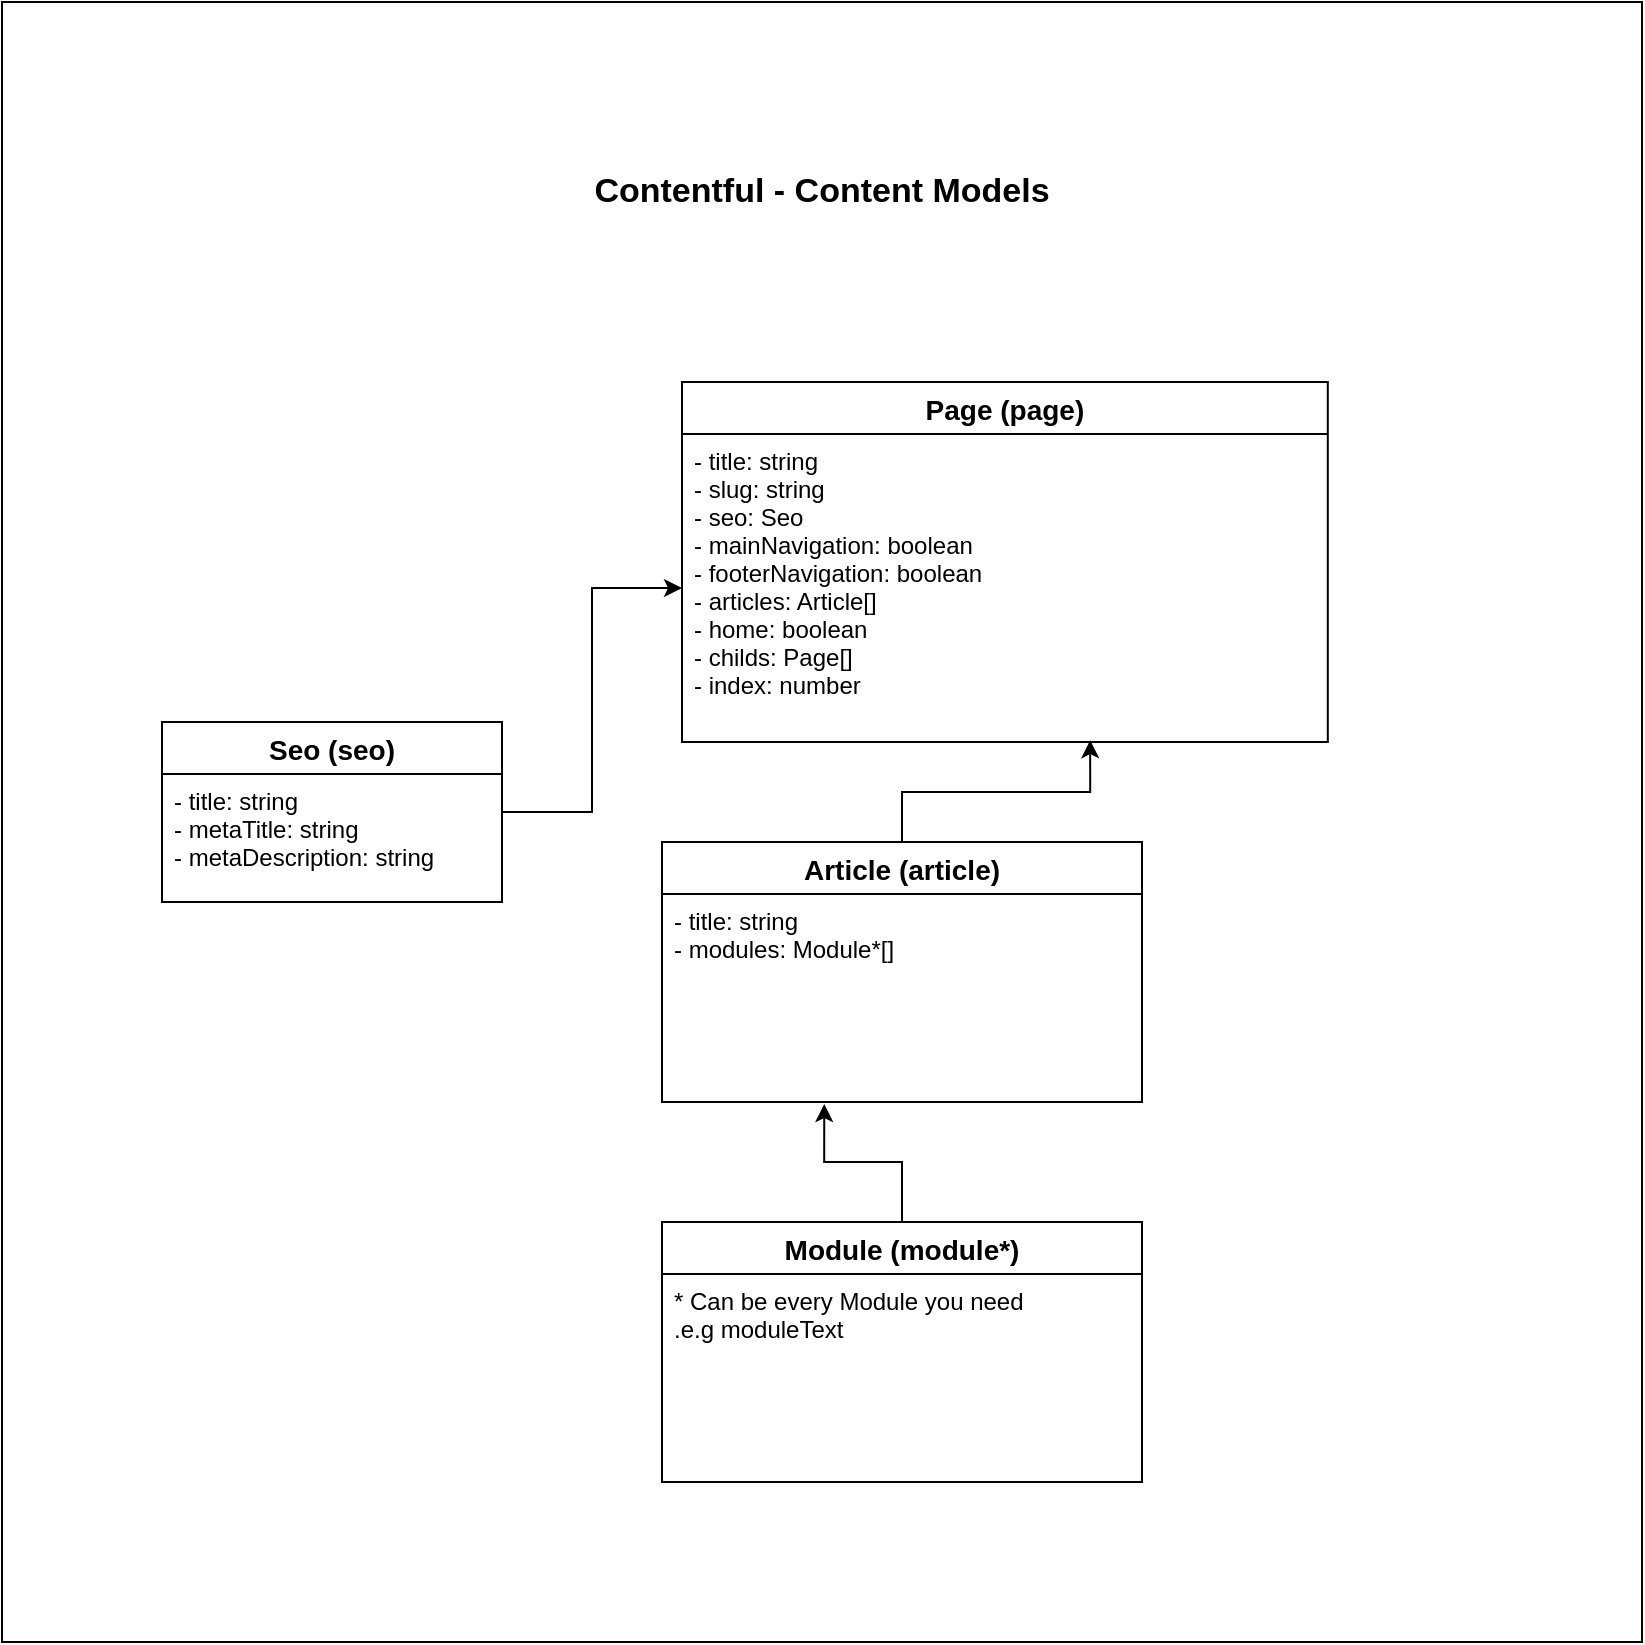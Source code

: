 <mxfile version="15.4.1" type="device"><diagram id="Q88pZ_cOadBDxaPNdxvm" name="Page-1"><mxGraphModel dx="1710" dy="1663" grid="1" gridSize="10" guides="1" tooltips="1" connect="1" arrows="1" fold="1" page="1" pageScale="1" pageWidth="827" pageHeight="1169" math="0" shadow="0"><root><mxCell id="0"/><mxCell id="1" parent="0"/><mxCell id="b5Fmul9cxeIhbkJjzPmF-8" value="" style="whiteSpace=wrap;html=1;aspect=fixed;" parent="1" vertex="1"><mxGeometry x="-50" y="-140" width="820" height="820" as="geometry"/></mxCell><mxCell id="b5Fmul9cxeIhbkJjzPmF-7" value="" style="group" parent="1" vertex="1" connectable="0"><mxGeometry x="30" y="50" width="582.9" height="550" as="geometry"/></mxCell><mxCell id="4glmY1hP1HB0GxfT7GNp-10" value="Page (page)" style="swimlane;fontStyle=1;childLayout=stackLayout;horizontal=1;startSize=26;horizontalStack=0;resizeParent=1;resizeParentMax=0;resizeLast=0;collapsible=1;marginBottom=0;align=center;fontSize=14;" parent="b5Fmul9cxeIhbkJjzPmF-7" vertex="1"><mxGeometry x="260" width="322.9" height="180" as="geometry"/></mxCell><mxCell id="4glmY1hP1HB0GxfT7GNp-11" value="- title: string&#10;- slug: string&#10;- seo: Seo &#10;- mainNavigation: boolean&#10;- footerNavigation: boolean&#10;- articles: Article[]&#10;- home: boolean&#10;- childs: Page[]&#10;- index: number" style="text;strokeColor=none;fillColor=none;spacingLeft=4;spacingRight=4;overflow=hidden;rotatable=0;points=[[0,0.5],[1,0.5]];portConstraint=eastwest;fontSize=12;" parent="4glmY1hP1HB0GxfT7GNp-10" vertex="1"><mxGeometry y="26" width="322.9" height="154" as="geometry"/></mxCell><mxCell id="4glmY1hP1HB0GxfT7GNp-16" style="edgeStyle=orthogonalEdgeStyle;rounded=0;orthogonalLoop=1;jettySize=auto;html=1;" parent="b5Fmul9cxeIhbkJjzPmF-7" source="4glmY1hP1HB0GxfT7GNp-14" target="4glmY1hP1HB0GxfT7GNp-11" edge="1"><mxGeometry relative="1" as="geometry"/></mxCell><mxCell id="4glmY1hP1HB0GxfT7GNp-14" value="Seo (seo)" style="swimlane;fontStyle=1;childLayout=stackLayout;horizontal=1;startSize=26;horizontalStack=0;resizeParent=1;resizeParentMax=0;resizeLast=0;collapsible=1;marginBottom=0;align=center;fontSize=14;" parent="b5Fmul9cxeIhbkJjzPmF-7" vertex="1"><mxGeometry y="170" width="170" height="90" as="geometry"/></mxCell><mxCell id="4glmY1hP1HB0GxfT7GNp-15" value="- title: string&#10;- metaTitle: string&#10;- metaDescription: string" style="text;strokeColor=none;fillColor=none;spacingLeft=4;spacingRight=4;overflow=hidden;rotatable=0;points=[[0,0.5],[1,0.5]];portConstraint=eastwest;fontSize=12;" parent="4glmY1hP1HB0GxfT7GNp-14" vertex="1"><mxGeometry y="26" width="170" height="64" as="geometry"/></mxCell><mxCell id="WgP3V0k4YBM_ND2106lv-2" style="edgeStyle=orthogonalEdgeStyle;rounded=0;orthogonalLoop=1;jettySize=auto;html=1;entryX=0.632;entryY=0.994;entryDx=0;entryDy=0;entryPerimeter=0;" parent="b5Fmul9cxeIhbkJjzPmF-7" source="b5Fmul9cxeIhbkJjzPmF-1" target="4glmY1hP1HB0GxfT7GNp-11" edge="1"><mxGeometry relative="1" as="geometry"/></mxCell><mxCell id="b5Fmul9cxeIhbkJjzPmF-1" value="Article (article)" style="swimlane;fontStyle=1;childLayout=stackLayout;horizontal=1;startSize=26;horizontalStack=0;resizeParent=1;resizeParentMax=0;resizeLast=0;collapsible=1;marginBottom=0;align=center;fontSize=14;" parent="b5Fmul9cxeIhbkJjzPmF-7" vertex="1"><mxGeometry x="250" y="230" width="240" height="130" as="geometry"/></mxCell><mxCell id="b5Fmul9cxeIhbkJjzPmF-2" value="- title: string&#10;- modules: Module*[]&#10;" style="text;strokeColor=none;fillColor=none;spacingLeft=4;spacingRight=4;overflow=hidden;rotatable=0;points=[[0,0.5],[1,0.5]];portConstraint=eastwest;fontSize=12;" parent="b5Fmul9cxeIhbkJjzPmF-1" vertex="1"><mxGeometry y="26" width="240" height="104" as="geometry"/></mxCell><mxCell id="b5Fmul9cxeIhbkJjzPmF-6" style="edgeStyle=orthogonalEdgeStyle;rounded=0;orthogonalLoop=1;jettySize=auto;html=1;entryX=0.338;entryY=1.01;entryDx=0;entryDy=0;entryPerimeter=0;" parent="b5Fmul9cxeIhbkJjzPmF-7" source="b5Fmul9cxeIhbkJjzPmF-4" target="b5Fmul9cxeIhbkJjzPmF-2" edge="1"><mxGeometry relative="1" as="geometry"/></mxCell><mxCell id="b5Fmul9cxeIhbkJjzPmF-4" value="Module (module*)" style="swimlane;fontStyle=1;childLayout=stackLayout;horizontal=1;startSize=26;horizontalStack=0;resizeParent=1;resizeParentMax=0;resizeLast=0;collapsible=1;marginBottom=0;align=center;fontSize=14;" parent="b5Fmul9cxeIhbkJjzPmF-7" vertex="1"><mxGeometry x="250" y="420" width="240" height="130" as="geometry"/></mxCell><mxCell id="b5Fmul9cxeIhbkJjzPmF-5" value="* Can be every Module you need &#10;.e.g moduleText" style="text;strokeColor=none;fillColor=none;spacingLeft=4;spacingRight=4;overflow=hidden;rotatable=0;points=[[0,0.5],[1,0.5]];portConstraint=eastwest;fontSize=12;" parent="b5Fmul9cxeIhbkJjzPmF-4" vertex="1"><mxGeometry y="26" width="240" height="104" as="geometry"/></mxCell><mxCell id="b5Fmul9cxeIhbkJjzPmF-9" value="&lt;b&gt;&lt;font style=&quot;font-size: 17px&quot;&gt;Contentful - Content Models&lt;/font&gt;&lt;/b&gt;" style="text;html=1;strokeColor=none;fillColor=none;align=center;verticalAlign=middle;whiteSpace=wrap;rounded=0;" parent="1" vertex="1"><mxGeometry x="225" y="-80" width="270" height="70" as="geometry"/></mxCell></root></mxGraphModel></diagram></mxfile>